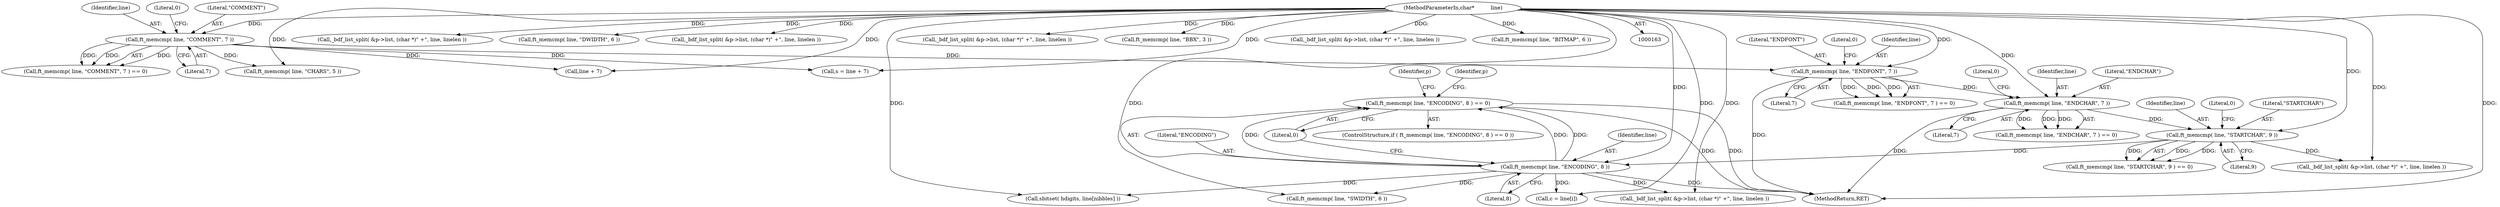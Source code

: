 digraph "0_savannah_07bdb6e289c7954e2a533039dc93c1c136099d2d@API" {
"1000477" [label="(Call,ft_memcmp( line, \"ENCODING\", 8 ) == 0)"];
"1000478" [label="(Call,ft_memcmp( line, \"ENCODING\", 8 ))"];
"1000398" [label="(Call,ft_memcmp( line, \"STARTCHAR\", 9 ))"];
"1000357" [label="(Call,ft_memcmp( line, \"ENDCHAR\", 7 ))"];
"1000331" [label="(Call,ft_memcmp( line, \"ENDFONT\", 7 ))"];
"1000206" [label="(Call,ft_memcmp( line, \"COMMENT\", 7 ))"];
"1000164" [label="(MethodParameterIn,char*          line)"];
"1000356" [label="(Call,ft_memcmp( line, \"ENDCHAR\", 7 ) == 0)"];
"1000261" [label="(Call,_bdf_list_split( &p->list, (char *)\" +\", line, linelen ))"];
"1000881" [label="(Call,c = line[i])"];
"1000488" [label="(Identifier,p)"];
"1001057" [label="(Call,ft_memcmp( line, \"DWIDTH\", 6 ))"];
"1001004" [label="(Call,ft_memcmp( line, \"SWIDTH\", 6 ))"];
"1001020" [label="(Call,_bdf_list_split( &p->list, (char *)\" +\", line, linelen ))"];
"1000478" [label="(Call,ft_memcmp( line, \"ENCODING\", 8 ))"];
"1000332" [label="(Identifier,line)"];
"1000482" [label="(Literal,0)"];
"1000975" [label="(Call,sbitset( hdigits, line[nibbles] ))"];
"1000210" [label="(Literal,0)"];
"1000357" [label="(Call,ft_memcmp( line, \"ENDCHAR\", 7 ))"];
"1000476" [label="(ControlStructure,if ( ft_memcmp( line, \"ENCODING\", 8 ) == 0 ))"];
"1000785" [label="(Identifier,p)"];
"1000480" [label="(Literal,\"ENCODING\")"];
"1000333" [label="(Literal,\"ENDFONT\")"];
"1000410" [label="(Call,_bdf_list_split( &p->list, (char *)\" +\", line, linelen ))"];
"1000358" [label="(Identifier,line)"];
"1000397" [label="(Call,ft_memcmp( line, \"STARTCHAR\", 9 ) == 0)"];
"1000217" [label="(Call,line + 7)"];
"1000206" [label="(Call,ft_memcmp( line, \"COMMENT\", 7 ))"];
"1000399" [label="(Identifier,line)"];
"1000402" [label="(Literal,0)"];
"1000481" [label="(Literal,8)"];
"1000498" [label="(Call,_bdf_list_split( &p->list, (char *)\" +\", line, linelen ))"];
"1000359" [label="(Literal,\"ENDCHAR\")"];
"1000209" [label="(Literal,7)"];
"1000330" [label="(Call,ft_memcmp( line, \"ENDFONT\", 7 ) == 0)"];
"1001073" [label="(Call,_bdf_list_split( &p->list, (char *)\" +\", line, linelen ))"];
"1000400" [label="(Literal,\"STARTCHAR\")"];
"1001138" [label="(Call,ft_memcmp( line, \"BBX\", 3 ))"];
"1001154" [label="(Call,_bdf_list_split( &p->list, (char *)\" +\", line, linelen ))"];
"1001453" [label="(Call,ft_memcmp( line, \"BITMAP\", 6 ))"];
"1000479" [label="(Identifier,line)"];
"1000477" [label="(Call,ft_memcmp( line, \"ENCODING\", 8 ) == 0)"];
"1000334" [label="(Literal,7)"];
"1000398" [label="(Call,ft_memcmp( line, \"STARTCHAR\", 9 ))"];
"1000164" [label="(MethodParameterIn,char*          line)"];
"1000215" [label="(Call,s = line + 7)"];
"1000331" [label="(Call,ft_memcmp( line, \"ENDFONT\", 7 ))"];
"1000205" [label="(Call,ft_memcmp( line, \"COMMENT\", 7 ) == 0)"];
"1001568" [label="(MethodReturn,RET)"];
"1000335" [label="(Literal,0)"];
"1000360" [label="(Literal,7)"];
"1000208" [label="(Literal,\"COMMENT\")"];
"1000207" [label="(Identifier,line)"];
"1000361" [label="(Literal,0)"];
"1000249" [label="(Call,ft_memcmp( line, \"CHARS\", 5 ))"];
"1000401" [label="(Literal,9)"];
"1000477" -> "1000476"  [label="AST: "];
"1000477" -> "1000482"  [label="CFG: "];
"1000478" -> "1000477"  [label="AST: "];
"1000482" -> "1000477"  [label="AST: "];
"1000488" -> "1000477"  [label="CFG: "];
"1000785" -> "1000477"  [label="CFG: "];
"1000477" -> "1001568"  [label="DDG: "];
"1000477" -> "1001568"  [label="DDG: "];
"1000478" -> "1000477"  [label="DDG: "];
"1000478" -> "1000477"  [label="DDG: "];
"1000478" -> "1000477"  [label="DDG: "];
"1000478" -> "1000481"  [label="CFG: "];
"1000479" -> "1000478"  [label="AST: "];
"1000480" -> "1000478"  [label="AST: "];
"1000481" -> "1000478"  [label="AST: "];
"1000482" -> "1000478"  [label="CFG: "];
"1000478" -> "1001568"  [label="DDG: "];
"1000398" -> "1000478"  [label="DDG: "];
"1000164" -> "1000478"  [label="DDG: "];
"1000478" -> "1000498"  [label="DDG: "];
"1000478" -> "1000881"  [label="DDG: "];
"1000478" -> "1000975"  [label="DDG: "];
"1000478" -> "1001004"  [label="DDG: "];
"1000398" -> "1000397"  [label="AST: "];
"1000398" -> "1000401"  [label="CFG: "];
"1000399" -> "1000398"  [label="AST: "];
"1000400" -> "1000398"  [label="AST: "];
"1000401" -> "1000398"  [label="AST: "];
"1000402" -> "1000398"  [label="CFG: "];
"1000398" -> "1000397"  [label="DDG: "];
"1000398" -> "1000397"  [label="DDG: "];
"1000398" -> "1000397"  [label="DDG: "];
"1000357" -> "1000398"  [label="DDG: "];
"1000164" -> "1000398"  [label="DDG: "];
"1000398" -> "1000410"  [label="DDG: "];
"1000357" -> "1000356"  [label="AST: "];
"1000357" -> "1000360"  [label="CFG: "];
"1000358" -> "1000357"  [label="AST: "];
"1000359" -> "1000357"  [label="AST: "];
"1000360" -> "1000357"  [label="AST: "];
"1000361" -> "1000357"  [label="CFG: "];
"1000357" -> "1001568"  [label="DDG: "];
"1000357" -> "1000356"  [label="DDG: "];
"1000357" -> "1000356"  [label="DDG: "];
"1000357" -> "1000356"  [label="DDG: "];
"1000331" -> "1000357"  [label="DDG: "];
"1000164" -> "1000357"  [label="DDG: "];
"1000331" -> "1000330"  [label="AST: "];
"1000331" -> "1000334"  [label="CFG: "];
"1000332" -> "1000331"  [label="AST: "];
"1000333" -> "1000331"  [label="AST: "];
"1000334" -> "1000331"  [label="AST: "];
"1000335" -> "1000331"  [label="CFG: "];
"1000331" -> "1001568"  [label="DDG: "];
"1000331" -> "1000330"  [label="DDG: "];
"1000331" -> "1000330"  [label="DDG: "];
"1000331" -> "1000330"  [label="DDG: "];
"1000206" -> "1000331"  [label="DDG: "];
"1000164" -> "1000331"  [label="DDG: "];
"1000206" -> "1000205"  [label="AST: "];
"1000206" -> "1000209"  [label="CFG: "];
"1000207" -> "1000206"  [label="AST: "];
"1000208" -> "1000206"  [label="AST: "];
"1000209" -> "1000206"  [label="AST: "];
"1000210" -> "1000206"  [label="CFG: "];
"1000206" -> "1000205"  [label="DDG: "];
"1000206" -> "1000205"  [label="DDG: "];
"1000206" -> "1000205"  [label="DDG: "];
"1000164" -> "1000206"  [label="DDG: "];
"1000206" -> "1000215"  [label="DDG: "];
"1000206" -> "1000217"  [label="DDG: "];
"1000206" -> "1000249"  [label="DDG: "];
"1000164" -> "1000163"  [label="AST: "];
"1000164" -> "1001568"  [label="DDG: "];
"1000164" -> "1000215"  [label="DDG: "];
"1000164" -> "1000217"  [label="DDG: "];
"1000164" -> "1000249"  [label="DDG: "];
"1000164" -> "1000261"  [label="DDG: "];
"1000164" -> "1000410"  [label="DDG: "];
"1000164" -> "1000498"  [label="DDG: "];
"1000164" -> "1000881"  [label="DDG: "];
"1000164" -> "1000975"  [label="DDG: "];
"1000164" -> "1001004"  [label="DDG: "];
"1000164" -> "1001020"  [label="DDG: "];
"1000164" -> "1001057"  [label="DDG: "];
"1000164" -> "1001073"  [label="DDG: "];
"1000164" -> "1001138"  [label="DDG: "];
"1000164" -> "1001154"  [label="DDG: "];
"1000164" -> "1001453"  [label="DDG: "];
}
